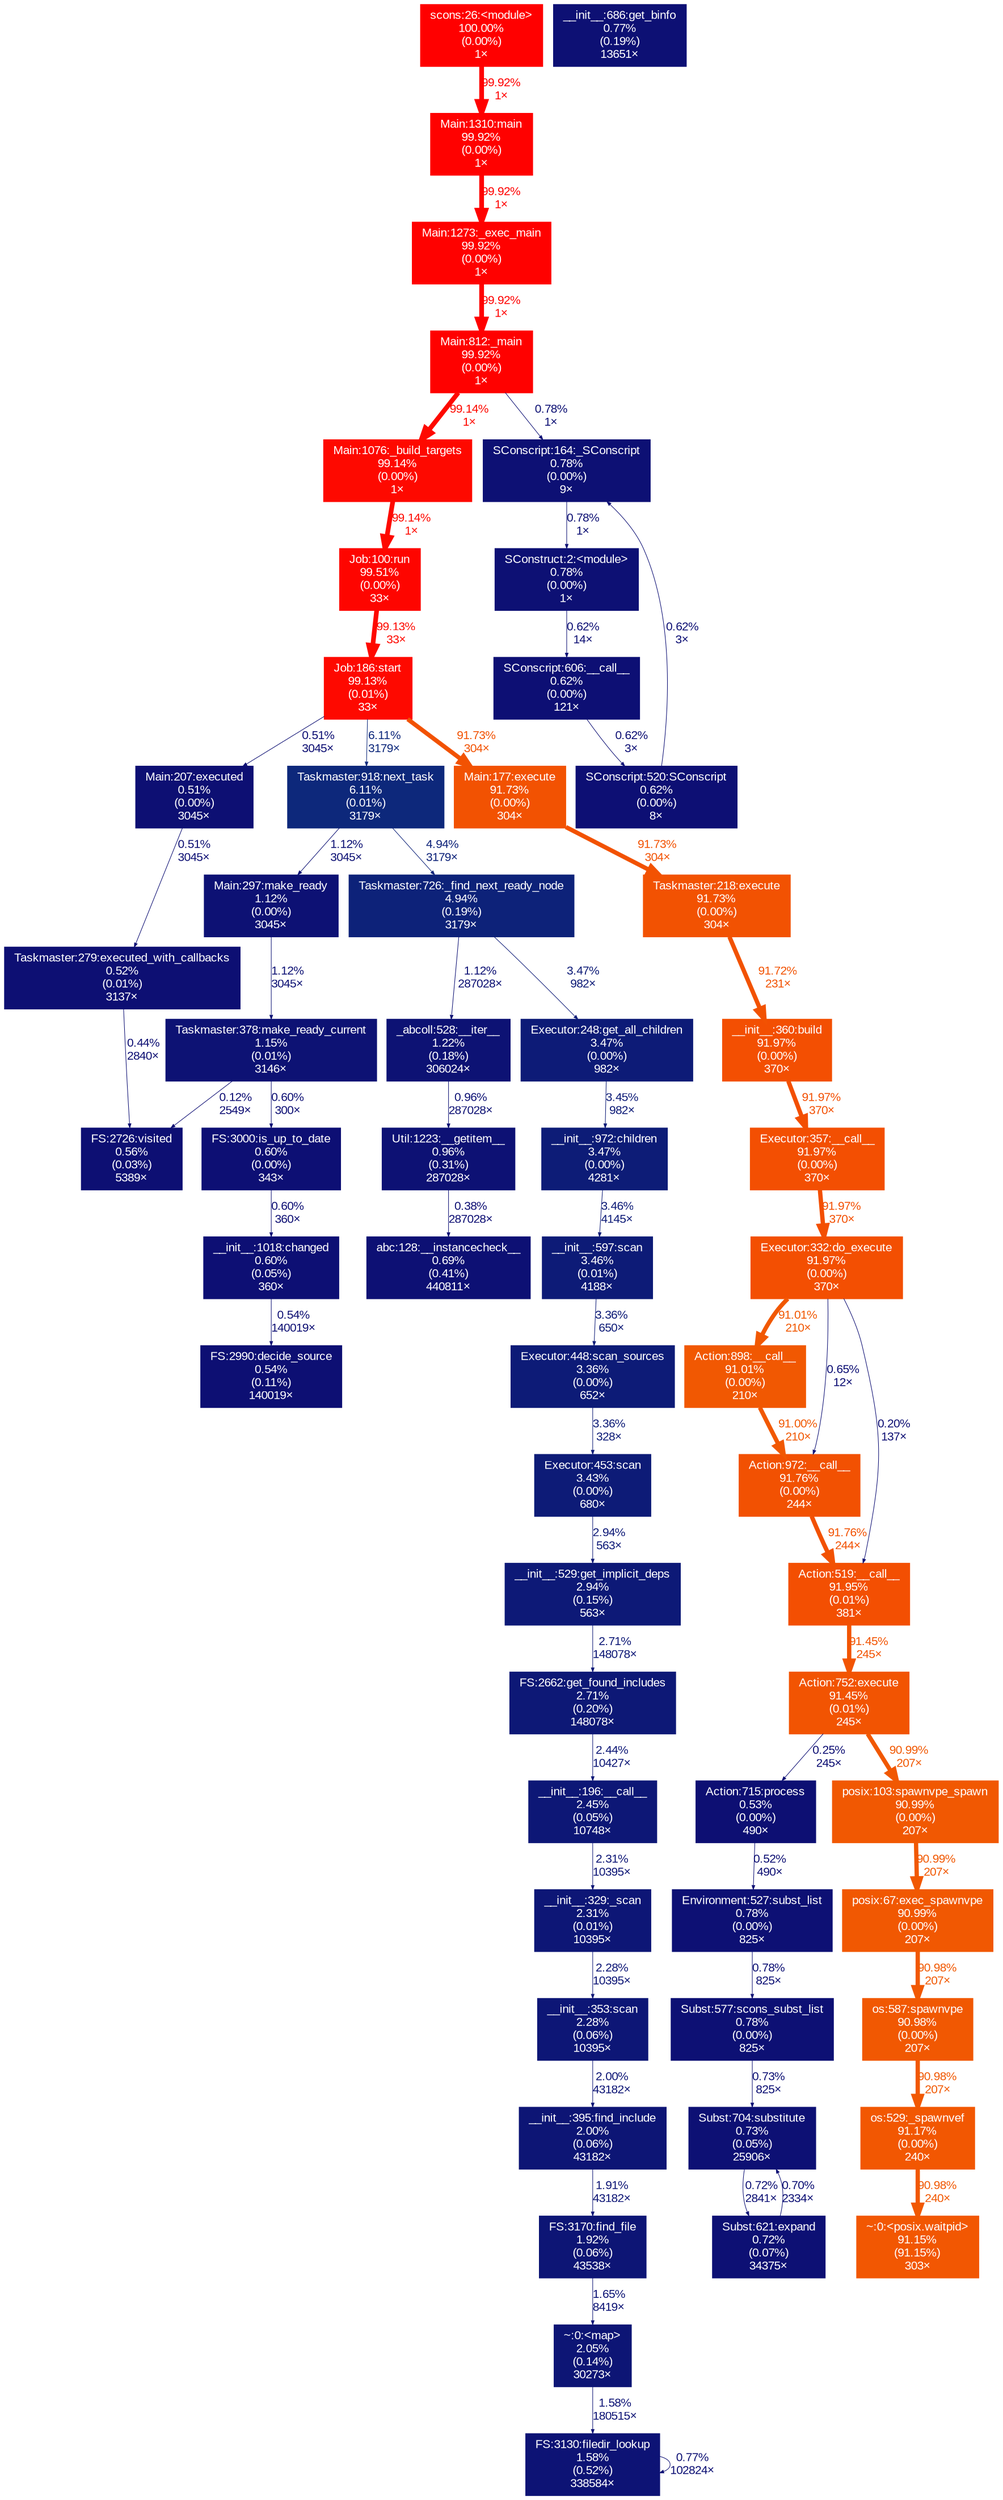 digraph {
	graph [ranksep=0.25, fontname=Arial, nodesep=0.125];
	node [fontname=Arial, style=filled, height=0, width=0, shape=box, fontcolor=white];
	edge [fontname=Arial];
	3 [color="#0d0f73", fontcolor="#ffffff", fontsize="10.00", label="Taskmaster:279:executed_with_callbacks\n0.52%\n(0.01%)\n3137×"];
	3 -> 226 [color="#0d0f73", label="0.44%\n2840×", arrowsize="0.35", fontsize="10.00", fontcolor="#0d0f73", labeldistance="0.50", penwidth="0.50"];
	10 [color="#0d2279", fontcolor="#ffffff", fontsize="10.00", label="Taskmaster:726:_find_next_ready_node\n4.94%\n(0.19%)\n3179×"];
	10 -> 528 [color="#0d1174", label="1.12%\n287028×", arrowsize="0.35", fontsize="10.00", fontcolor="#0d1174", labeldistance="0.50", penwidth="0.50"];
	10 -> 1028 [color="#0d1b77", label="3.47%\n982×", arrowsize="0.35", fontsize="10.00", fontcolor="#0d1b77", labeldistance="0.50", penwidth="0.50"];
	37 [color="#0d1074", fontcolor="#ffffff", fontsize="10.00", label="Subst:621:expand\n0.72%\n(0.07%)\n34375×"];
	37 -> 531 [color="#0d1074", label="0.70%\n2334×", arrowsize="0.35", fontsize="10.00", fontcolor="#0d1074", labeldistance="0.50", penwidth="0.50"];
	99 [color="#ff0100", fontcolor="#ffffff", fontsize="10.00", label="Main:812:_main\n99.92%\n(0.00%)\n1×"];
	99 -> 644 [color="#fe0900", label="99.14%\n1×", arrowsize="1.00", fontsize="10.00", fontcolor="#fe0900", labeldistance="3.97", penwidth="3.97"];
	99 -> 208 [color="#0d1074", label="0.78%\n1×", arrowsize="0.35", fontsize="10.00", fontcolor="#0d1074", labeldistance="0.50", penwidth="0.50"];
	141 [color="#0d1074", fontcolor="#ffffff", fontsize="10.00", label="SConstruct:2:<module>\n0.78%\n(0.00%)\n1×"];
	141 -> 629 [color="#0d0f74", label="0.62%\n14×", arrowsize="0.35", fontsize="10.00", fontcolor="#0d0f74", labeldistance="0.50", penwidth="0.50"];
	145 [color="#ff0100", fontcolor="#ffffff", fontsize="10.00", label="Main:1310:main\n99.92%\n(0.00%)\n1×"];
	145 -> 506 [color="#ff0100", label="99.92%\n1×", arrowsize="1.00", fontsize="10.00", fontcolor="#ff0100", labeldistance="4.00", penwidth="4.00"];
	155 [color="#0d1074", fontcolor="#ffffff", fontsize="10.00", label="__init__:686:get_binfo\n0.77%\n(0.19%)\n13651×"];
	176 [color="#fe0900", fontcolor="#ffffff", fontsize="10.00", label="Job:186:start\n99.13%\n(0.01%)\n33×"];
	176 -> 231 [color="#0d0f73", label="0.51%\n3045×", arrowsize="0.35", fontsize="10.00", fontcolor="#0d0f73", labeldistance="0.50", penwidth="0.50"];
	176 -> 1447 [color="#f25202", label="91.73%\n304×", arrowsize="0.96", fontsize="10.00", fontcolor="#f25202", labeldistance="3.67", penwidth="3.67"];
	176 -> 282 [color="#0d287b", label="6.11%\n3179×", arrowsize="0.35", fontsize="10.00", fontcolor="#0d287b", labeldistance="0.50", penwidth="0.50"];
	185 [color="#0d1776", fontcolor="#ffffff", fontsize="10.00", label="__init__:196:__call__\n2.45%\n(0.05%)\n10748×"];
	185 -> 613 [color="#0d1676", label="2.31%\n10395×", arrowsize="0.35", fontsize="10.00", fontcolor="#0d1676", labeldistance="0.50", penwidth="0.50"];
	192 [color="#0d0f74", fontcolor="#ffffff", fontsize="10.00", label="SConscript:520:SConscript\n0.62%\n(0.00%)\n8×"];
	192 -> 208 [color="#0d0f74", label="0.62%\n3×", arrowsize="0.35", fontsize="10.00", fontcolor="#0d0f74", labeldistance="0.50", penwidth="0.50"];
	208 [color="#0d1074", fontcolor="#ffffff", fontsize="10.00", label="SConscript:164:_SConscript\n0.78%\n(0.00%)\n9×"];
	208 -> 141 [color="#0d1074", label="0.78%\n1×", arrowsize="0.35", fontsize="10.00", fontcolor="#0d1074", labeldistance="0.50", penwidth="0.50"];
	225 [color="#0d1274", fontcolor="#ffffff", fontsize="10.00", label="Taskmaster:378:make_ready_current\n1.15%\n(0.01%)\n3146×"];
	225 -> 226 [color="#0d0d73", label="0.12%\n2549×", arrowsize="0.35", fontsize="10.00", fontcolor="#0d0d73", labeldistance="0.50", penwidth="0.50"];
	225 -> 1061 [color="#0d0f74", label="0.60%\n300×", arrowsize="0.35", fontsize="10.00", fontcolor="#0d0f74", labeldistance="0.50", penwidth="0.50"];
	226 [color="#0d0f73", fontcolor="#ffffff", fontsize="10.00", label="FS:2726:visited\n0.56%\n(0.03%)\n5389×"];
	228 [color="#0d1b77", fontcolor="#ffffff", fontsize="10.00", label="__init__:597:scan\n3.46%\n(0.01%)\n4188×"];
	228 -> 1458 [color="#0d1b77", label="3.36%\n650×", arrowsize="0.35", fontsize="10.00", fontcolor="#0d1b77", labeldistance="0.50", penwidth="0.50"];
	230 [color="#0d0f74", fontcolor="#ffffff", fontsize="10.00", label="__init__:1018:changed\n0.60%\n(0.05%)\n360×"];
	230 -> 332 [color="#0d0f73", label="0.54%\n140019×", arrowsize="0.35", fontsize="10.00", fontcolor="#0d0f73", labeldistance="0.50", penwidth="0.50"];
	231 [color="#0d0f73", fontcolor="#ffffff", fontsize="10.00", label="Main:207:executed\n0.51%\n(0.00%)\n3045×"];
	231 -> 3 [color="#0d0f73", label="0.51%\n3045×", arrowsize="0.35", fontsize="10.00", fontcolor="#0d0f73", labeldistance="0.50", penwidth="0.50"];
	237 [color="#0d0f73", fontcolor="#ffffff", fontsize="10.00", label="Action:715:process\n0.53%\n(0.00%)\n490×"];
	237 -> 924 [color="#0d0f73", label="0.52%\n490×", arrowsize="0.35", fontsize="10.00", fontcolor="#0d0f73", labeldistance="0.50", penwidth="0.50"];
	245 [color="#0d1c77", fontcolor="#ffffff", fontsize="10.00", label="__init__:972:children\n3.47%\n(0.00%)\n4281×"];
	245 -> 228 [color="#0d1b77", label="3.46%\n4145×", arrowsize="0.35", fontsize="10.00", fontcolor="#0d1b77", labeldistance="0.50", penwidth="0.50"];
	248 [color="#0d1575", fontcolor="#ffffff", fontsize="10.00", label="~:0:<map>\n2.05%\n(0.14%)\n30273×"];
	248 -> 374 [color="#0d1375", label="1.58%\n180515×", arrowsize="0.35", fontsize="10.00", fontcolor="#0d1375", labeldistance="0.50", penwidth="0.50"];
	267 [color="#0d1676", fontcolor="#ffffff", fontsize="10.00", label="__init__:353:scan\n2.28%\n(0.06%)\n10395×"];
	267 -> 512 [color="#0d1575", label="2.00%\n43182×", arrowsize="0.35", fontsize="10.00", fontcolor="#0d1575", labeldistance="0.50", penwidth="0.50"];
	282 [color="#0d287b", fontcolor="#ffffff", fontsize="10.00", label="Taskmaster:918:next_task\n6.11%\n(0.01%)\n3179×"];
	282 -> 1704 [color="#0d1174", label="1.12%\n3045×", arrowsize="0.35", fontsize="10.00", fontcolor="#0d1174", labeldistance="0.50", penwidth="0.50"];
	282 -> 10 [color="#0d2279", label="4.94%\n3179×", arrowsize="0.35", fontsize="10.00", fontcolor="#0d2279", labeldistance="0.50", penwidth="0.50"];
	283 [color="#f34f02", fontcolor="#ffffff", fontsize="10.00", label="__init__:360:build\n91.97%\n(0.00%)\n370×"];
	283 -> 957 [color="#f34f02", label="91.97%\n370×", arrowsize="0.96", fontsize="10.00", fontcolor="#f34f02", labeldistance="3.68", penwidth="3.68"];
	301 [color="#0d1876", fontcolor="#ffffff", fontsize="10.00", label="FS:2662:get_found_includes\n2.71%\n(0.20%)\n148078×"];
	301 -> 185 [color="#0d1776", label="2.44%\n10427×", arrowsize="0.35", fontsize="10.00", fontcolor="#0d1776", labeldistance="0.50", penwidth="0.50"];
	332 [color="#0d0f73", fontcolor="#ffffff", fontsize="10.00", label="FS:2990:decide_source\n0.54%\n(0.11%)\n140019×"];
	334 [color="#ff0000", fontcolor="#ffffff", fontsize="10.00", label="scons:26:<module>\n100.00%\n(0.00%)\n1×"];
	334 -> 145 [color="#ff0100", label="99.92%\n1×", arrowsize="1.00", fontsize="10.00", fontcolor="#ff0100", labeldistance="4.00", penwidth="4.00"];
	352 [color="#0d1b77", fontcolor="#ffffff", fontsize="10.00", label="Executor:453:scan\n3.43%\n(0.00%)\n680×"];
	352 -> 837 [color="#0d1977", label="2.94%\n563×", arrowsize="0.35", fontsize="10.00", fontcolor="#0d1977", labeldistance="0.50", penwidth="0.50"];
	374 [color="#0d1375", fontcolor="#ffffff", fontsize="10.00", label="FS:3130:filedir_lookup\n1.58%\n(0.52%)\n338584×"];
	374 -> 374 [color="#0d1074", label="0.77%\n102824×", arrowsize="0.35", fontsize="10.00", fontcolor="#0d1074", labeldistance="0.50", penwidth="0.50"];
	378 [color="#f25402", fontcolor="#ffffff", fontsize="10.00", label="Action:752:execute\n91.45%\n(0.01%)\n245×"];
	378 -> 1324 [color="#f15802", label="90.99%\n207×", arrowsize="0.95", fontsize="10.00", fontcolor="#f15802", labeldistance="3.64", penwidth="3.64"];
	378 -> 237 [color="#0d0e73", label="0.25%\n245×", arrowsize="0.35", fontsize="10.00", fontcolor="#0d0e73", labeldistance="0.50", penwidth="0.50"];
	410 [color="#0d1074", fontcolor="#ffffff", fontsize="10.00", label="Subst:577:scons_subst_list\n0.78%\n(0.00%)\n825×"];
	410 -> 531 [color="#0d1074", label="0.73%\n825×", arrowsize="0.35", fontsize="10.00", fontcolor="#0d1074", labeldistance="0.50", penwidth="0.50"];
	506 [color="#ff0100", fontcolor="#ffffff", fontsize="10.00", label="Main:1273:_exec_main\n99.92%\n(0.00%)\n1×"];
	506 -> 99 [color="#ff0100", label="99.92%\n1×", arrowsize="1.00", fontsize="10.00", fontcolor="#ff0100", labeldistance="4.00", penwidth="4.00"];
	512 [color="#0d1575", fontcolor="#ffffff", fontsize="10.00", label="__init__:395:find_include\n2.00%\n(0.06%)\n43182×"];
	512 -> 542 [color="#0d1575", label="1.91%\n43182×", arrowsize="0.35", fontsize="10.00", fontcolor="#0d1575", labeldistance="0.50", penwidth="0.50"];
	528 [color="#0d1274", fontcolor="#ffffff", fontsize="10.00", label="_abcoll:528:__iter__\n1.22%\n(0.18%)\n306024×"];
	528 -> 1268 [color="#0d1174", label="0.96%\n287028×", arrowsize="0.35", fontsize="10.00", fontcolor="#0d1174", labeldistance="0.50", penwidth="0.50"];
	531 [color="#0d1074", fontcolor="#ffffff", fontsize="10.00", label="Subst:704:substitute\n0.73%\n(0.05%)\n25906×"];
	531 -> 37 [color="#0d1074", label="0.72%\n2841×", arrowsize="0.35", fontsize="10.00", fontcolor="#0d1074", labeldistance="0.50", penwidth="0.50"];
	542 [color="#0d1575", fontcolor="#ffffff", fontsize="10.00", label="FS:3170:find_file\n1.92%\n(0.06%)\n43538×"];
	542 -> 248 [color="#0d1475", label="1.65%\n8419×", arrowsize="0.35", fontsize="10.00", fontcolor="#0d1475", labeldistance="0.50", penwidth="0.50"];
	613 [color="#0d1676", fontcolor="#ffffff", fontsize="10.00", label="__init__:329:_scan\n2.31%\n(0.01%)\n10395×"];
	613 -> 267 [color="#0d1676", label="2.28%\n10395×", arrowsize="0.35", fontsize="10.00", fontcolor="#0d1676", labeldistance="0.50", penwidth="0.50"];
	629 [color="#0d0f74", fontcolor="#ffffff", fontsize="10.00", label="SConscript:606:__call__\n0.62%\n(0.00%)\n121×"];
	629 -> 192 [color="#0d0f74", label="0.62%\n3×", arrowsize="0.35", fontsize="10.00", fontcolor="#0d0f74", labeldistance="0.50", penwidth="0.50"];
	644 [color="#fe0900", fontcolor="#ffffff", fontsize="10.00", label="Main:1076:_build_targets\n99.14%\n(0.00%)\n1×"];
	644 -> 1180 [color="#fe0900", label="99.14%\n1×", arrowsize="1.00", fontsize="10.00", fontcolor="#fe0900", labeldistance="3.97", penwidth="3.97"];
	716 [color="#f25202", fontcolor="#ffffff", fontsize="10.00", label="Taskmaster:218:execute\n91.73%\n(0.00%)\n304×"];
	716 -> 283 [color="#f25202", label="91.72%\n231×", arrowsize="0.96", fontsize="10.00", fontcolor="#f25202", labeldistance="3.67", penwidth="3.67"];
	738 [color="#0d1074", fontcolor="#ffffff", fontsize="10.00", label="abc:128:__instancecheck__\n0.69%\n(0.41%)\n440811×"];
	792 [color="#f15802", fontcolor="#ffffff", fontsize="10.00", label="Action:898:__call__\n91.01%\n(0.00%)\n210×"];
	792 -> 1209 [color="#f15802", label="91.00%\n210×", arrowsize="0.95", fontsize="10.00", fontcolor="#f15802", labeldistance="3.64", penwidth="3.64"];
	793 [color="#f34f02", fontcolor="#ffffff", fontsize="10.00", label="Executor:332:do_execute\n91.97%\n(0.00%)\n370×"];
	793 -> 823 [color="#0d0e73", label="0.20%\n137×", arrowsize="0.35", fontsize="10.00", fontcolor="#0d0e73", labeldistance="0.50", penwidth="0.50"];
	793 -> 792 [color="#f15802", label="91.01%\n210×", arrowsize="0.95", fontsize="10.00", fontcolor="#f15802", labeldistance="3.64", penwidth="3.64"];
	793 -> 1209 [color="#0d0f74", label="0.65%\n12×", arrowsize="0.35", fontsize="10.00", fontcolor="#0d0f74", labeldistance="0.50", penwidth="0.50"];
	823 [color="#f34f02", fontcolor="#ffffff", fontsize="10.00", label="Action:519:__call__\n91.95%\n(0.01%)\n381×"];
	823 -> 378 [color="#f25402", label="91.45%\n245×", arrowsize="0.96", fontsize="10.00", fontcolor="#f25402", labeldistance="3.66", penwidth="3.66"];
	837 [color="#0d1977", fontcolor="#ffffff", fontsize="10.00", label="__init__:529:get_implicit_deps\n2.94%\n(0.15%)\n563×"];
	837 -> 301 [color="#0d1876", label="2.71%\n148078×", arrowsize="0.35", fontsize="10.00", fontcolor="#0d1876", labeldistance="0.50", penwidth="0.50"];
	924 [color="#0d1074", fontcolor="#ffffff", fontsize="10.00", label="Environment:527:subst_list\n0.78%\n(0.00%)\n825×"];
	924 -> 410 [color="#0d1074", label="0.78%\n825×", arrowsize="0.35", fontsize="10.00", fontcolor="#0d1074", labeldistance="0.50", penwidth="0.50"];
	940 [color="#f25702", fontcolor="#ffffff", fontsize="10.00", label="os:529:_spawnvef\n91.17%\n(0.00%)\n240×"];
	940 -> 1562 [color="#f15802", label="90.98%\n240×", arrowsize="0.95", fontsize="10.00", fontcolor="#f15802", labeldistance="3.64", penwidth="3.64"];
	957 [color="#f34f02", fontcolor="#ffffff", fontsize="10.00", label="Executor:357:__call__\n91.97%\n(0.00%)\n370×"];
	957 -> 793 [color="#f34f02", label="91.97%\n370×", arrowsize="0.96", fontsize="10.00", fontcolor="#f34f02", labeldistance="3.68", penwidth="3.68"];
	1028 [color="#0d1b77", fontcolor="#ffffff", fontsize="10.00", label="Executor:248:get_all_children\n3.47%\n(0.00%)\n982×"];
	1028 -> 245 [color="#0d1b77", label="3.45%\n982×", arrowsize="0.35", fontsize="10.00", fontcolor="#0d1b77", labeldistance="0.50", penwidth="0.50"];
	1061 [color="#0d0f74", fontcolor="#ffffff", fontsize="10.00", label="FS:3000:is_up_to_date\n0.60%\n(0.00%)\n343×"];
	1061 -> 230 [color="#0d0f74", label="0.60%\n360×", arrowsize="0.35", fontsize="10.00", fontcolor="#0d0f74", labeldistance="0.50", penwidth="0.50"];
	1180 [color="#fe0500", fontcolor="#ffffff", fontsize="10.00", label="Job:100:run\n99.51%\n(0.00%)\n33×"];
	1180 -> 176 [color="#fe0900", label="99.13%\n33×", arrowsize="1.00", fontsize="10.00", fontcolor="#fe0900", labeldistance="3.97", penwidth="3.97"];
	1209 [color="#f25102", fontcolor="#ffffff", fontsize="10.00", label="Action:972:__call__\n91.76%\n(0.00%)\n244×"];
	1209 -> 823 [color="#f25102", label="91.76%\n244×", arrowsize="0.96", fontsize="10.00", fontcolor="#f25102", labeldistance="3.67", penwidth="3.67"];
	1268 [color="#0d1174", fontcolor="#ffffff", fontsize="10.00", label="Util:1223:__getitem__\n0.96%\n(0.31%)\n287028×"];
	1268 -> 738 [color="#0d0e73", label="0.38%\n287028×", arrowsize="0.35", fontsize="10.00", fontcolor="#0d0e73", labeldistance="0.50", penwidth="0.50"];
	1323 [color="#f15802", fontcolor="#ffffff", fontsize="10.00", label="posix:67:exec_spawnvpe\n90.99%\n(0.00%)\n207×"];
	1323 -> 1908 [color="#f15802", label="90.98%\n207×", arrowsize="0.95", fontsize="10.00", fontcolor="#f15802", labeldistance="3.64", penwidth="3.64"];
	1324 [color="#f15802", fontcolor="#ffffff", fontsize="10.00", label="posix:103:spawnvpe_spawn\n90.99%\n(0.00%)\n207×"];
	1324 -> 1323 [color="#f15802", label="90.99%\n207×", arrowsize="0.95", fontsize="10.00", fontcolor="#f15802", labeldistance="3.64", penwidth="3.64"];
	1447 [color="#f25202", fontcolor="#ffffff", fontsize="10.00", label="Main:177:execute\n91.73%\n(0.00%)\n304×"];
	1447 -> 716 [color="#f25202", label="91.73%\n304×", arrowsize="0.96", fontsize="10.00", fontcolor="#f25202", labeldistance="3.67", penwidth="3.67"];
	1458 [color="#0d1b77", fontcolor="#ffffff", fontsize="10.00", label="Executor:448:scan_sources\n3.36%\n(0.00%)\n652×"];
	1458 -> 352 [color="#0d1b77", label="3.36%\n328×", arrowsize="0.35", fontsize="10.00", fontcolor="#0d1b77", labeldistance="0.50", penwidth="0.50"];
	1562 [color="#f25702", fontcolor="#ffffff", fontsize="10.00", label="~:0:<posix.waitpid>\n91.15%\n(91.15%)\n303×"];
	1704 [color="#0d1174", fontcolor="#ffffff", fontsize="10.00", label="Main:297:make_ready\n1.12%\n(0.00%)\n3045×"];
	1704 -> 225 [color="#0d1174", label="1.12%\n3045×", arrowsize="0.35", fontsize="10.00", fontcolor="#0d1174", labeldistance="0.50", penwidth="0.50"];
	1908 [color="#f15802", fontcolor="#ffffff", fontsize="10.00", label="os:587:spawnvpe\n90.98%\n(0.00%)\n207×"];
	1908 -> 940 [color="#f15802", label="90.98%\n207×", arrowsize="0.95", fontsize="10.00", fontcolor="#f15802", labeldistance="3.64", penwidth="3.64"];
}
